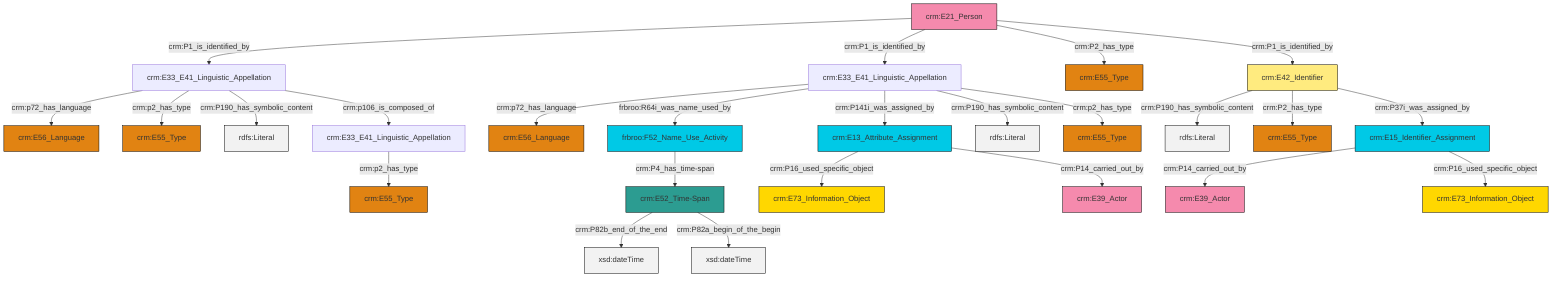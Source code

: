 graph TD
classDef Literal fill:#f2f2f2,stroke:#000000;
classDef CRM_Entity fill:#FFFFFF,stroke:#000000;
classDef Temporal_Entity fill:#00C9E6, stroke:#000000;
classDef Type fill:#E18312, stroke:#000000;
classDef Time-Span fill:#2C9C91, stroke:#000000;
classDef Appellation fill:#FFEB7F, stroke:#000000;
classDef Place fill:#008836, stroke:#000000;
classDef Persistent_Item fill:#B266B2, stroke:#000000;
classDef Conceptual_Object fill:#FFD700, stroke:#000000;
classDef Physical_Thing fill:#D2B48C, stroke:#000000;
classDef Actor fill:#f58aad, stroke:#000000;
classDef PC_Classes fill:#4ce600, stroke:#000000;
classDef Multi fill:#cccccc,stroke:#000000;

4["crm:E42_Identifier"]:::Appellation -->|crm:P190_has_symbolic_content| 5[rdfs:Literal]:::Literal
6["crm:E33_E41_Linguistic_Appellation"]:::Default -->|crm:p72_has_language| 7["crm:E56_Language"]:::Type
9["crm:E15_Identifier_Assignment"]:::Temporal_Entity -->|crm:P14_carried_out_by| 10["crm:E39_Actor"]:::Actor
2["crm:E21_Person"]:::Actor -->|crm:P1_is_identified_by| 11["crm:E33_E41_Linguistic_Appellation"]:::Default
14["crm:E13_Attribute_Assignment"]:::Temporal_Entity -->|crm:P16_used_specific_object| 15["crm:E73_Information_Object"]:::Conceptual_Object
9["crm:E15_Identifier_Assignment"]:::Temporal_Entity -->|crm:P16_used_specific_object| 20["crm:E73_Information_Object"]:::Conceptual_Object
4["crm:E42_Identifier"]:::Appellation -->|crm:P2_has_type| 21["crm:E55_Type"]:::Type
24["frbroo:F52_Name_Use_Activity"]:::Temporal_Entity -->|crm:P4_has_time-span| 25["crm:E52_Time-Span"]:::Time-Span
25["crm:E52_Time-Span"]:::Time-Span -->|crm:P82b_end_of_the_end| 26[xsd:dateTime]:::Literal
4["crm:E42_Identifier"]:::Appellation -->|crm:P37i_was_assigned_by| 9["crm:E15_Identifier_Assignment"]:::Temporal_Entity
6["crm:E33_E41_Linguistic_Appellation"]:::Default -->|frbroo:R64i_was_name_used_by| 24["frbroo:F52_Name_Use_Activity"]:::Temporal_Entity
6["crm:E33_E41_Linguistic_Appellation"]:::Default -->|crm:P141i_was_assigned_by| 14["crm:E13_Attribute_Assignment"]:::Temporal_Entity
11["crm:E33_E41_Linguistic_Appellation"]:::Default -->|crm:p72_has_language| 27["crm:E56_Language"]:::Type
6["crm:E33_E41_Linguistic_Appellation"]:::Default -->|crm:P190_has_symbolic_content| 29[rdfs:Literal]:::Literal
11["crm:E33_E41_Linguistic_Appellation"]:::Default -->|crm:p2_has_type| 12["crm:E55_Type"]:::Type
2["crm:E21_Person"]:::Actor -->|crm:P1_is_identified_by| 6["crm:E33_E41_Linguistic_Appellation"]:::Default
6["crm:E33_E41_Linguistic_Appellation"]:::Default -->|crm:p2_has_type| 22["crm:E55_Type"]:::Type
2["crm:E21_Person"]:::Actor -->|crm:P2_has_type| 31["crm:E55_Type"]:::Type
2["crm:E21_Person"]:::Actor -->|crm:P1_is_identified_by| 4["crm:E42_Identifier"]:::Appellation
25["crm:E52_Time-Span"]:::Time-Span -->|crm:P82a_begin_of_the_begin| 35[xsd:dateTime]:::Literal
14["crm:E13_Attribute_Assignment"]:::Temporal_Entity -->|crm:P14_carried_out_by| 0["crm:E39_Actor"]:::Actor
11["crm:E33_E41_Linguistic_Appellation"]:::Default -->|crm:P190_has_symbolic_content| 37[rdfs:Literal]:::Literal
11["crm:E33_E41_Linguistic_Appellation"]:::Default -->|crm:p106_is_composed_of| 18["crm:E33_E41_Linguistic_Appellation"]:::Default
18["crm:E33_E41_Linguistic_Appellation"]:::Default -->|crm:p2_has_type| 38["crm:E55_Type"]:::Type